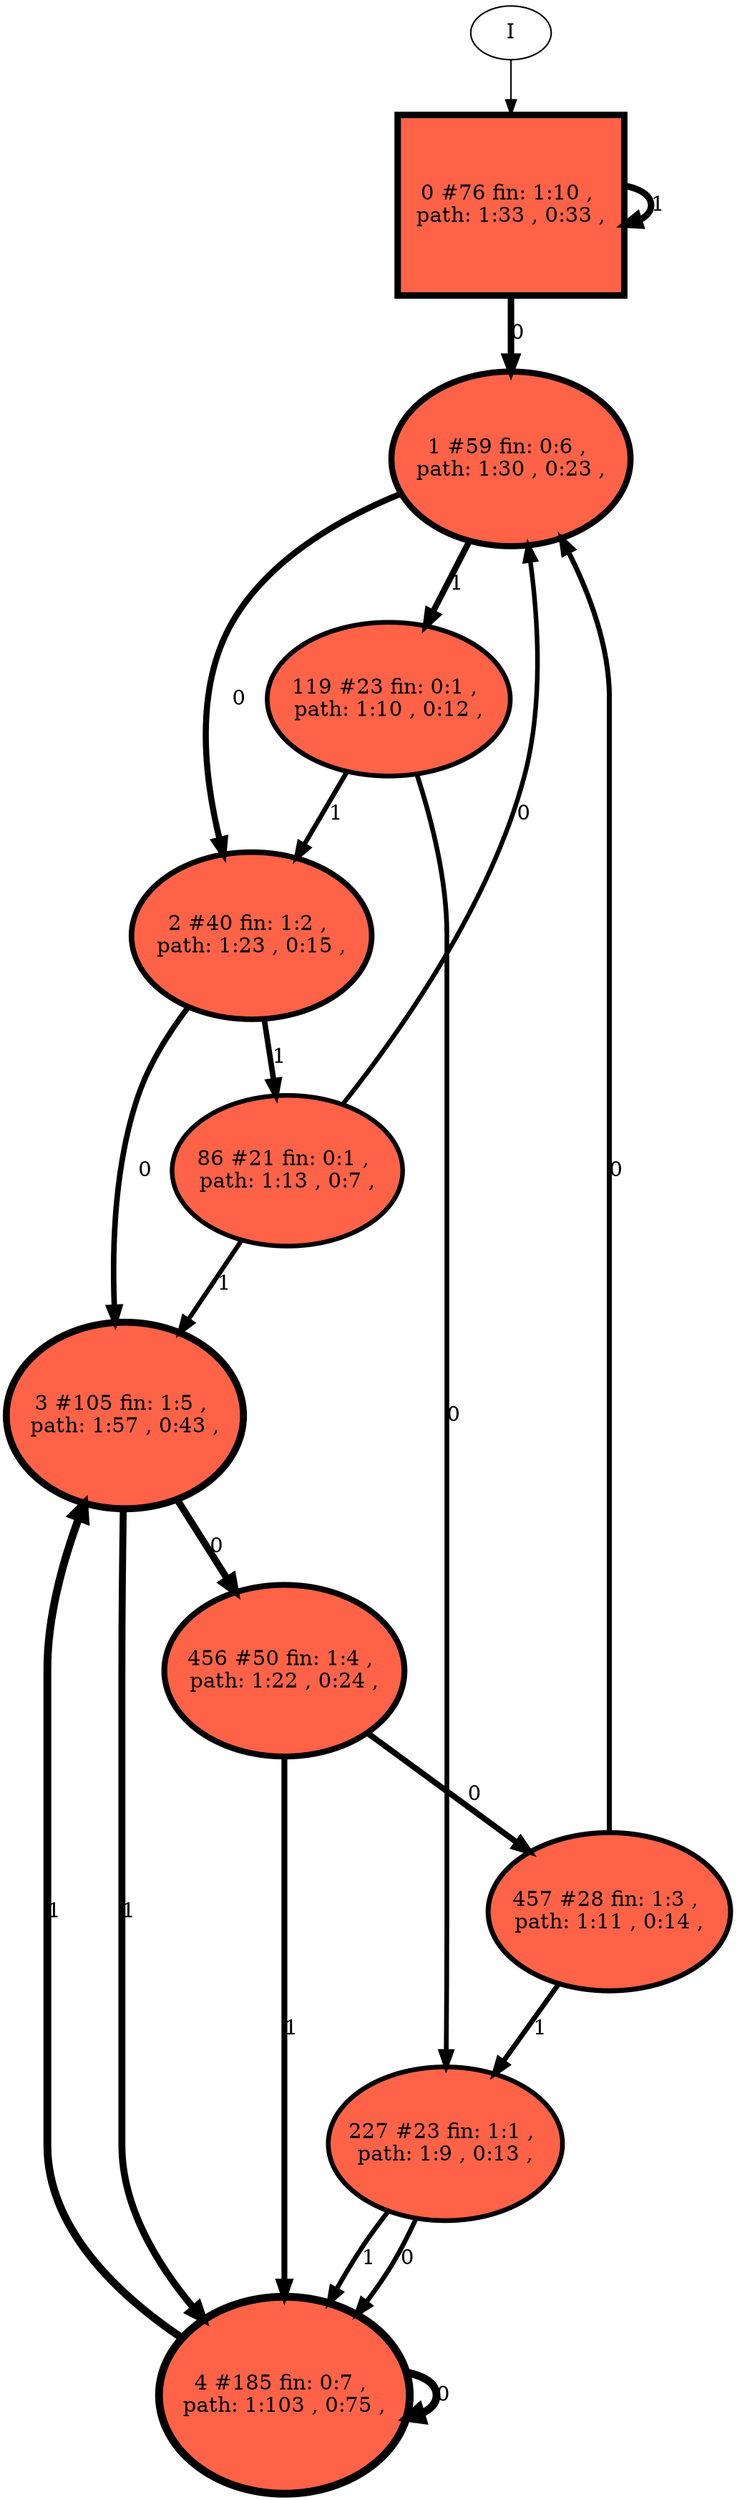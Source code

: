 // produced with flexfringe // 
digraph DFA {
	0 [label="root" shape=box];
		I -> 0;
	0 [ label="0 #76 fin: 1:10 , 
 path: 1:33 , 0:33 , " , style=filled, fillcolor="tomato", width=1.67594, height=1.67594, penwidth=4.34381];
		0 -> 1 [label="0 " , penwidth=4.34381 ];
		0 -> 0 [label="1 " , penwidth=4.34381 ];
	1 [ label="1 #59 fin: 0:6 , 
 path: 1:30 , 0:23 , " , style=filled, fillcolor="tomato", width=1.62813, height=1.62813, penwidth=4.09434];
		1 -> 2 [label="0 " , penwidth=4.09434 ];
		1 -> 119 [label="1 " , penwidth=4.09434 ];
	2 [ label="2 #40 fin: 1:2 , 
 path: 1:23 , 0:15 , " , style=filled, fillcolor="tomato", width=1.55045, height=1.55045, penwidth=3.71357];
		2 -> 3 [label="0 " , penwidth=3.71357 ];
		2 -> 86 [label="1 " , penwidth=3.71357 ];
	119 [ label="119 #23 fin: 0:1 , 
 path: 1:10 , 0:12 , " , style=filled, fillcolor="tomato", width=1.42985, height=1.42985, penwidth=3.17805];
		119 -> 227 [label="0 " , penwidth=3.17805 ];
		119 -> 2 [label="1 " , penwidth=3.17805 ];
	3 [ label="3 #105 fin: 1:5 , 
 path: 1:57 , 0:43 , " , style=filled, fillcolor="tomato", width=1.73403, height=1.73403, penwidth=4.66344];
		3 -> 456 [label="0 " , penwidth=4.66344 ];
		3 -> 4 [label="1 " , penwidth=4.66344 ];
	86 [ label="86 #21 fin: 0:1 , 
 path: 1:13 , 0:7 , " , style=filled, fillcolor="tomato", width=1.4088, height=1.4088, penwidth=3.09104];
		86 -> 1 [label="0 " , penwidth=3.09104 ];
		86 -> 3 [label="1 " , penwidth=3.09104 ];
	227 [ label="227 #23 fin: 1:1 , 
 path: 1:9 , 0:13 , " , style=filled, fillcolor="tomato", width=1.42985, height=1.42985, penwidth=3.17805];
		227 -> 4 [label="0 " , penwidth=3.17805 ];
		227 -> 4 [label="1 " , penwidth=3.17805 ];
	4 [ label="4 #185 fin: 0:7 , 
 path: 1:103 , 0:75 , " , style=filled, fillcolor="tomato", width=1.82869, height=1.82869, penwidth=5.22575];
		4 -> 4 [label="0 " , penwidth=5.22575 ];
		4 -> 3 [label="1 " , penwidth=5.22575 ];
	456 [ label="456 #50 fin: 1:4 , 
 path: 1:22 , 0:24 , " , style=filled, fillcolor="tomato", width=1.59571, height=1.59571, penwidth=3.93183];
		456 -> 457 [label="0 " , penwidth=3.93183 ];
		456 -> 4 [label="1 " , penwidth=3.93183 ];
	457 [ label="457 #28 fin: 1:3 , 
 path: 1:11 , 0:14 , " , style=filled, fillcolor="tomato", width=1.47414, height=1.47414, penwidth=3.3673];
		457 -> 1 [label="0 " , penwidth=3.3673 ];
		457 -> 227 [label="1 " , penwidth=3.3673 ];
}
